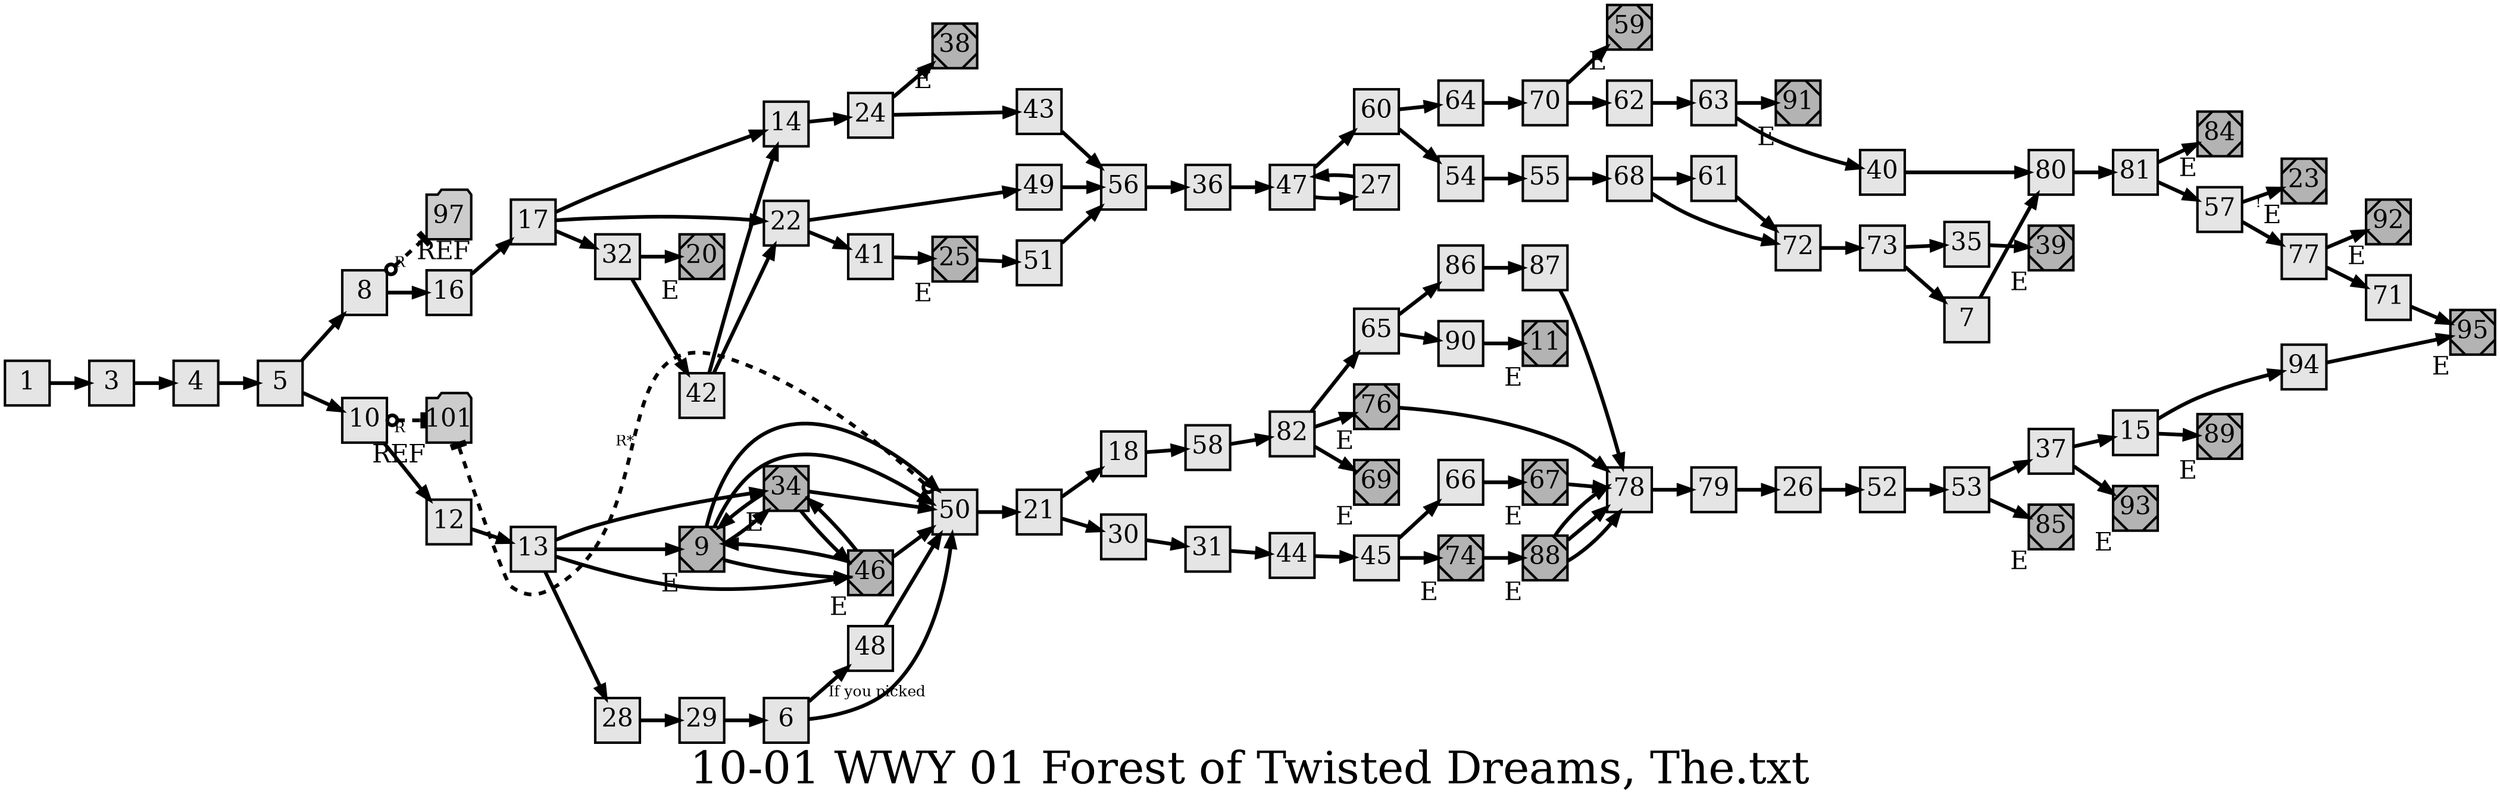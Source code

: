 digraph g{
  graph [ label="10-01 WWY 01 Forest of Twisted Dreams, The.txt" rankdir=LR, ordering=out, fontsize=36, nodesep="0.35", ranksep="0.45"];
  node  [shape=rect, penwidth=2, fontsize=20, style=filled, fillcolor=grey90, margin="0,0", labelfloat=true, regular=true, fixedsize=true];
  edge  [labelfloat=true, penwidth=3, fontsize=12];
  // 10-01 WWY 01 The Forest of Twisted Dreams;
  // Jeremy Douglass;
  // 2017-08-15;
  
  1 -> 3;
  3 -> 4;
  4 -> 5;
  5 -> 8;
  5 -> 10;
  6 -> 48	[ xlabel="If you picked" ];	// unusual control node from previous page
  6 -> 50;
  7 -> 80;
  8 -> 97	[ xlabel="R", dir=both, arrowhead=tee, arrowtail=odot, style=dashed ];	// read book of spells and return
  8 -> 16;
  9 -> 50;	// coin flips
  9 -> 50;	// duplicate edge
  9 -> 34;
  9 -> 46;
  9	[ xlabel="E", shape=Msquare, fontsize=20, fillcolor=grey70 ];	// choice page ending
  10 -> 101	[ xlabel="R", dir=both, arrowhead=tee, arrowtail=odot, style=dashed ];	// read book of weapons and return
  10 -> 12;
  11	[ xlabel="E", shape=Msquare, fontsize=20, fillcolor=grey70 ];
  12 -> 13;
  13 -> 34;
  13 -> 9;
  13 -> 46;
  13 -> 28;
  14 -> 24;
  15 -> 94;
  15 -> 89;
  16 -> 17;
  17 -> 14;
  17 -> 22;
  17 -> 32;
  18 -> 58;
  20	[ xlabel="E", shape=Msquare, fontsize=20, fillcolor=grey70 ];
  21 -> 18;
  21 -> 30;
  22 -> 49;
  22 -> 41;
  23	[ xlabel="E", shape=Msquare, fontsize=20, fillcolor=grey70 ];
  24 -> 38;
  24 -> 43;
  25 -> 51;
  25	[ xlabel="E", shape=Msquare, fontsize=20, fillcolor=grey70 ];	// choice page ending
  26 -> 52;
  27 -> 47;
  28 -> 29;
  29 -> 6;
  30 -> 31;
  31 -> 44;
  32 -> 20;
  32 -> 42;
  34 -> 50;
  34 -> 9;
  34 -> 46;
  34	[ xlabel="E", shape=Msquare, fontsize=20, fillcolor=grey70 ];	// choice page ending
  35 -> 39;
  36 -> 47;
  37 -> 15;
  37 -> 93;
  38	[ xlabel="E", shape=Msquare, fontsize=20, fillcolor=grey70 ];
  39	[ xlabel="E", shape=Msquare, fontsize=20, fillcolor=grey70 ];
  40 -> 80;
  41 -> 25;
  42 -> 14;
  42 -> 22;
  43 -> 56;
  44 -> 45;
  45 -> 66;
  45 -> 74;
  46 -> 50;
  46 -> 34;
  46 -> 9;
  46	[ xlabel="E", shape=Msquare, fontsize=20, fillcolor=grey70 ];	// choice page ending
  47 -> 60;
  47 -> 27;
  48 -> 50;
  49 -> 56;
  50 -> 21;
  50 -> 101	[ xlabel="R*", dir=both, arrowhead=tee, arrowtail=odot, style=dashed, constraint=false ];
  51 -> 56;
  52 -> 53;
  53 -> 37;
  53 -> 85;
  54 -> 55;
  55 -> 68;
  56 -> 36;
  57 -> 23	[ xlabel="!" ];	// If you are reading this book on a Sunday night...
  57 -> 77;
  58 -> 82;
  59	[ xlabel="E", shape=Msquare, fontsize=20, fillcolor=grey70 ];
  60 -> 64;
  60 -> 54;
  61 -> 72;
  62 -> 63;
  63 -> 91;
  63 -> 40;
  64 -> 70;
  65 -> 86;
  65 -> 90;
  66 -> 67;
  67 -> 78;
  67	[ xlabel="E", shape=Msquare, fontsize=20, fillcolor=grey70 ];	// choice page ending
  68 -> 61;
  68 -> 72;
  69	[ xlabel="E", shape=Msquare, fontsize=20, fillcolor=grey70 ];
  70 -> 59;
  70 -> 62;
  71 -> 95;
  72 -> 73;
  73 -> 35;
  73 -> 7;
  74 -> 88;
  74	[ xlabel="E", shape=Msquare, fontsize=20, fillcolor=grey70 ];	// choice page ending
  76 -> 78;
  76	[ xlabel="E", shape=Msquare, fontsize=20, fillcolor=grey70 ];	// choice page ending
  77 -> 92;
  77 -> 71;
  78 -> 79;
  79 -> 26;
  80 -> 81;
  81 -> 84;
  81 -> 57;
  82 -> 65;
  82 -> 76;
  82 -> 69;
  84	[ xlabel="E", shape=Msquare, fontsize=20, fillcolor=grey70 ];
  85	[ xlabel="E", shape=Msquare, fontsize=20, fillcolor=grey70 ];
  86 -> 87;
  87 -> 78;
  88 -> 78;	// many duplicate edges
  88 -> 78;
  88 -> 78;
  88	[ xlabel="E", shape=Msquare, fontsize=20, fillcolor=grey70 ];	// choice page ending -- twice!
  89	[ xlabel="E", shape=Msquare, fontsize=20, fillcolor=grey70 ];
  90 -> 11;
  91	[ xlabel="E", shape=Msquare, fontsize=20, fillcolor=grey70 ];
  92	[ xlabel="E", shape=Msquare, fontsize=20, fillcolor=grey70 ];
  93	[ xlabel="E", shape=Msquare, fontsize=20, fillcolor=grey70 ];
  94 -> 95;
  95	[ xlabel="E", shape=Msquare, fontsize=20, fillcolor=grey70 ];
  
  
  // REFERENCES;
  97	[ xlabel="REF", shape=folder, fontsize=20, fillcolor=grey80 ];	// The Book of Spells
  101	[ xlabel="REF", shape=folder, fontsize=20, fillcolor=grey80 ];	// The Book of Weapons
}

